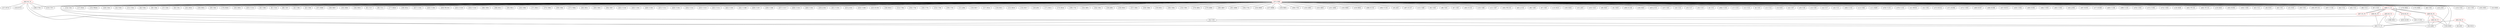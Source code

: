 graph {
	462 [label="(462) R1_T1" color=red]
	186 [label="(186) U702"]
	219 [label="(219) C707"]
	218 [label="(218) R715"]
	217 [label="(217) R723"]
	34 [label="(34) U201"]
	461 [label="(461) U1_T1"]
	463 [label="(463) R2_T1" color=red]
	34 [label="(34) U201"]
	168 [label="(168) D611"]
	152 [label="(152) J601"]
	461 [label="(461) U1_T1"]
	464 [label="(464) R3_T1" color=red]
	159 [label="(159) D630"]
	152 [label="(152) J601"]
	469 [label="(469) R2_P1"]
	461 [label="(461) U1_T1"]
	465 [label="(465) R4_T1" color=red]
	46 [label="(46) R314"]
	45 [label="(45) J301"]
	461 [label="(461) U1_T1"]
	466 [label="(466) U1_P1" color=red]
	467 [label="(467) D1_P1"]
	469 [label="(469) R2_P1"]
	470 [label="(470) R3_P1"]
	468 [label="(468) R1_P1"]
	467 [label="(467) D1_P1" color=red]
	34 [label="(34) U201"]
	466 [label="(466) U1_P1"]
	468 [label="(468) R1_P1" color=red]
	461 [label="(461) U1_T1"]
	466 [label="(466) U1_P1"]
	469 [label="(469) R2_P1" color=red]
	159 [label="(159) D630"]
	152 [label="(152) J601"]
	464 [label="(464) R3_T1"]
	466 [label="(466) U1_P1"]
	470 [label="(470) R3_P1" color=red]
	421 [label="(421) U1201"]
	420 [label="(420) Q1202"]
	466 [label="(466) U1_P1"]
	471 [label="(471) GND" color=red]
	178 [label="(178) D604"]
	179 [label="(179) D606"]
	48 [label="(48) U301"]
	142 [label="(142) J502"]
	133 [label="(133) C502"]
	52 [label="(52) C303"]
	163 [label="(163) D602"]
	53 [label="(53) R309"]
	134 [label="(134) C501"]
	137 [label="(137) R501"]
	135 [label="(135) FB502"]
	140 [label="(140) C503"]
	54 [label="(54) U303"]
	131 [label="(131) U501"]
	44 [label="(44) U302"]
	58 [label="(58) C304"]
	57 [label="(57) C302"]
	56 [label="(56) C301"]
	161 [label="(161) D632"]
	160 [label="(160) D631"]
	59 [label="(59) C305"]
	176 [label="(176) D626"]
	162 [label="(162) D601"]
	435 [label="(435) C1315"]
	62 [label="(62) C309"]
	61 [label="(61) C310"]
	60 [label="(60) C307"]
	42 [label="(42) C306"]
	168 [label="(168) D611"]
	43 [label="(43) C308"]
	167 [label="(167) D609"]
	166 [label="(166) D607"]
	165 [label="(165) D605"]
	164 [label="(164) D603"]
	81 [label="(81) C317"]
	80 [label="(80) C311"]
	177 [label="(177) D629"]
	169 [label="(169) D614"]
	457 [label="(457) C1301"]
	456 [label="(456) U1305"]
	458 [label="(458) FB1303"]
	455 [label="(455) C1319"]
	454 [label="(454) C1310"]
	266 [label="(266) U803"]
	268 [label="(268) D812"]
	265 [label="(265) R812"]
	245 [label="(245) C805"]
	271 [label="(271) R813"]
	270 [label="(270) C808"]
	269 [label="(269) C804"]
	272 [label="(272) U804"]
	262 [label="(262) D811"]
	263 [label="(263) C803"]
	264 [label="(264) C807"]
	445 [label="(445) C1318"]
	450 [label="(450) C1305"]
	449 [label="(449) U1303"]
	425 [label="(425) C1311"]
	428 [label="(428) U1302"]
	434 [label="(434) C1314"]
	433 [label="(433) C1313"]
	432 [label="(432) C1312"]
	442 [label="(442) C1303"]
	441 [label="(441) C1308"]
	439 [label="(439) C1307"]
	438 [label="(438) C1306"]
	437 [label="(437) C1317"]
	436 [label="(436) C1316"]
	440 [label="(440) C1302"]
	430 [label="(430) J1303"]
	451 [label="(451) U1301"]
	453 [label="(453) J1302"]
	426 [label="(426) C1309"]
	423 [label="(423) R1303"]
	246 [label="(246) R810"]
	214 [label="(214) C706"]
	204 [label="(204) C704"]
	219 [label="(219) C707"]
	185 [label="(185) U701"]
	186 [label="(186) U702"]
	224 [label="(224) C708"]
	209 [label="(209) C705"]
	152 [label="(152) J601"]
	151 [label="(151) J604"]
	159 [label="(159) D630"]
	158 [label="(158) D627"]
	157 [label="(157) D624"]
	156 [label="(156) D621"]
	155 [label="(155) D619"]
	154 [label="(154) D617"]
	149 [label="(149) J602"]
	171 [label="(171) D615"]
	170 [label="(170) D618"]
	189 [label="(189) C701"]
	234 [label="(234) Q801"]
	244 [label="(244) C801"]
	240 [label="(240) J805"]
	256 [label="(256) D810"]
	257 [label="(257) C802"]
	258 [label="(258) C806"]
	259 [label="(259) R811"]
	260 [label="(260) U802"]
	254 [label="(254) U801"]
	278 [label="(278) Q805"]
	279 [label="(279) Q806"]
	280 [label="(280) Q807"]
	281 [label="(281) Q808"]
	194 [label="(194) C702"]
	226 [label="(226) D809"]
	227 [label="(227) R808"]
	228 [label="(228) R805"]
	199 [label="(199) C703"]
	233 [label="(233) Q802"]
	232 [label="(232) Q803"]
	231 [label="(231) Q804"]
	230 [label="(230) R806"]
	229 [label="(229) R804"]
	388 [label="(388) D1105"]
	394 [label="(394) U1102"]
	93 [label="(93) J402"]
	387 [label="(387) D1107"]
	122 [label="(122) C408"]
	95 [label="(95) U403"]
	86 [label="(86) U401"]
	87 [label="(87) C402"]
	382 [label="(382) D1102"]
	120 [label="(120) C406"]
	121 [label="(121) C407"]
	392 [label="(392) FB1102"]
	401 [label="(401) J1102"]
	96 [label="(96) C409"]
	97 [label="(97) C405"]
	110 [label="(110) R410"]
	100 [label="(100) D404"]
	101 [label="(101) J403"]
	103 [label="(103) C410"]
	90 [label="(90) D402"]
	91 [label="(91) D403"]
	390 [label="(390) D1106"]
	106 [label="(106) R402"]
	403 [label="(403) J1101"]
	107 [label="(107) C401"]
	18 [label="(18) C224"]
	19 [label="(19) C227"]
	20 [label="(20) C210"]
	8 [label="(8) C231"]
	384 [label="(384) C1103"]
	17 [label="(17) C223"]
	34 [label="(34) U201"]
	15 [label="(15) C218"]
	9 [label="(9) C203"]
	12 [label="(12) C214"]
	23 [label="(23) X202"]
	24 [label="(24) C207"]
	29 [label="(29) C230"]
	13 [label="(13) C205"]
	14 [label="(14) C217"]
	16 [label="(16) C221"]
	383 [label="(383) C1102"]
	113 [label="(113) U402"]
	111 [label="(111) R409"]
	378 [label="(378) U1101"]
	379 [label="(379) C1101"]
	31 [label="(31) SW201"]
	33 [label="(33) C204"]
	372 [label="(372) R1014"]
	371 [label="(371) R1004"]
	373 [label="(373) C1003"]
	369 [label="(369) R1007"]
	368 [label="(368) R1006"]
	357 [label="(357) R1015"]
	359 [label="(359) C1004"]
	360 [label="(360) D1001"]
	364 [label="(364) U1003"]
	363 [label="(363) U1002"]
	362 [label="(362) J1001"]
	367 [label="(367) R1001"]
	377 [label="(377) R1009"]
	400 [label="(400) C1106"]
	399 [label="(399) C1105"]
	376 [label="(376) C1001"]
	375 [label="(375) U1001"]
	374 [label="(374) C1002"]
	128 [label="(128) R408"]
	405 [label="(405) TP1102"]
	404 [label="(404) TP1101"]
	129 [label="(129) R403"]
	365 [label="(365) R1002"]
	358 [label="(358) C1005"]
	63 [label="(63) C312"]
	36 [label="(36) D203"]
	40 [label="(40) C201"]
	35 [label="(35) D202"]
	39 [label="(39) U202"]
	395 [label="(395) BT1101"]
	397 [label="(397) C1104"]
	64 [label="(64) C314"]
	65 [label="(65) C315"]
	66 [label="(66) C313"]
	67 [label="(67) C316"]
	461 [label="(461) U1_T1"]
	466 [label="(466) U1_P1"]
	462 -- 186
	462 -- 219
	462 -- 218
	462 -- 217
	462 -- 34
	462 -- 461
	463 -- 34
	463 -- 168
	463 -- 152
	463 -- 461
	464 -- 159
	464 -- 152
	464 -- 469
	464 -- 461
	465 -- 46
	465 -- 45
	465 -- 461
	466 -- 467
	466 -- 469
	466 -- 470
	466 -- 468
	467 -- 34
	467 -- 466
	468 -- 461
	468 -- 466
	469 -- 159
	469 -- 152
	469 -- 464
	469 -- 466
	470 -- 421
	470 -- 420
	470 -- 466
	471 -- 178
	471 -- 179
	471 -- 48
	471 -- 142
	471 -- 133
	471 -- 52
	471 -- 163
	471 -- 53
	471 -- 134
	471 -- 137
	471 -- 135
	471 -- 140
	471 -- 54
	471 -- 131
	471 -- 44
	471 -- 58
	471 -- 57
	471 -- 56
	471 -- 161
	471 -- 160
	471 -- 59
	471 -- 176
	471 -- 162
	471 -- 435
	471 -- 62
	471 -- 61
	471 -- 60
	471 -- 42
	471 -- 168
	471 -- 43
	471 -- 167
	471 -- 166
	471 -- 165
	471 -- 164
	471 -- 81
	471 -- 80
	471 -- 177
	471 -- 169
	471 -- 457
	471 -- 456
	471 -- 458
	471 -- 455
	471 -- 454
	471 -- 266
	471 -- 268
	471 -- 265
	471 -- 245
	471 -- 271
	471 -- 270
	471 -- 269
	471 -- 272
	471 -- 262
	471 -- 263
	471 -- 264
	471 -- 445
	471 -- 450
	471 -- 449
	471 -- 425
	471 -- 428
	471 -- 434
	471 -- 433
	471 -- 432
	471 -- 442
	471 -- 441
	471 -- 439
	471 -- 438
	471 -- 437
	471 -- 436
	471 -- 440
	471 -- 430
	471 -- 451
	471 -- 453
	471 -- 426
	471 -- 423
	471 -- 246
	471 -- 214
	471 -- 204
	471 -- 219
	471 -- 185
	471 -- 186
	471 -- 224
	471 -- 209
	471 -- 152
	471 -- 151
	471 -- 159
	471 -- 158
	471 -- 157
	471 -- 156
	471 -- 155
	471 -- 154
	471 -- 149
	471 -- 171
	471 -- 170
	471 -- 189
	471 -- 234
	471 -- 244
	471 -- 240
	471 -- 256
	471 -- 257
	471 -- 258
	471 -- 259
	471 -- 260
	471 -- 254
	471 -- 278
	471 -- 279
	471 -- 280
	471 -- 281
	471 -- 194
	471 -- 226
	471 -- 227
	471 -- 228
	471 -- 199
	471 -- 233
	471 -- 232
	471 -- 231
	471 -- 230
	471 -- 229
	471 -- 388
	471 -- 394
	471 -- 93
	471 -- 387
	471 -- 122
	471 -- 95
	471 -- 86
	471 -- 87
	471 -- 382
	471 -- 120
	471 -- 121
	471 -- 392
	471 -- 401
	471 -- 96
	471 -- 97
	471 -- 110
	471 -- 100
	471 -- 101
	471 -- 103
	471 -- 90
	471 -- 91
	471 -- 390
	471 -- 106
	471 -- 403
	471 -- 107
	471 -- 18
	471 -- 19
	471 -- 20
	471 -- 8
	471 -- 384
	471 -- 17
	471 -- 34
	471 -- 15
	471 -- 9
	471 -- 12
	471 -- 23
	471 -- 24
	471 -- 29
	471 -- 13
	471 -- 14
	471 -- 16
	471 -- 383
	471 -- 113
	471 -- 111
	471 -- 378
	471 -- 379
	471 -- 31
	471 -- 33
	471 -- 372
	471 -- 371
	471 -- 373
	471 -- 369
	471 -- 368
	471 -- 357
	471 -- 359
	471 -- 360
	471 -- 364
	471 -- 363
	471 -- 362
	471 -- 367
	471 -- 377
	471 -- 400
	471 -- 399
	471 -- 376
	471 -- 375
	471 -- 374
	471 -- 128
	471 -- 405
	471 -- 404
	471 -- 129
	471 -- 365
	471 -- 358
	471 -- 63
	471 -- 36
	471 -- 40
	471 -- 35
	471 -- 39
	471 -- 395
	471 -- 397
	471 -- 64
	471 -- 65
	471 -- 66
	471 -- 67
	471 -- 461
	471 -- 466
}